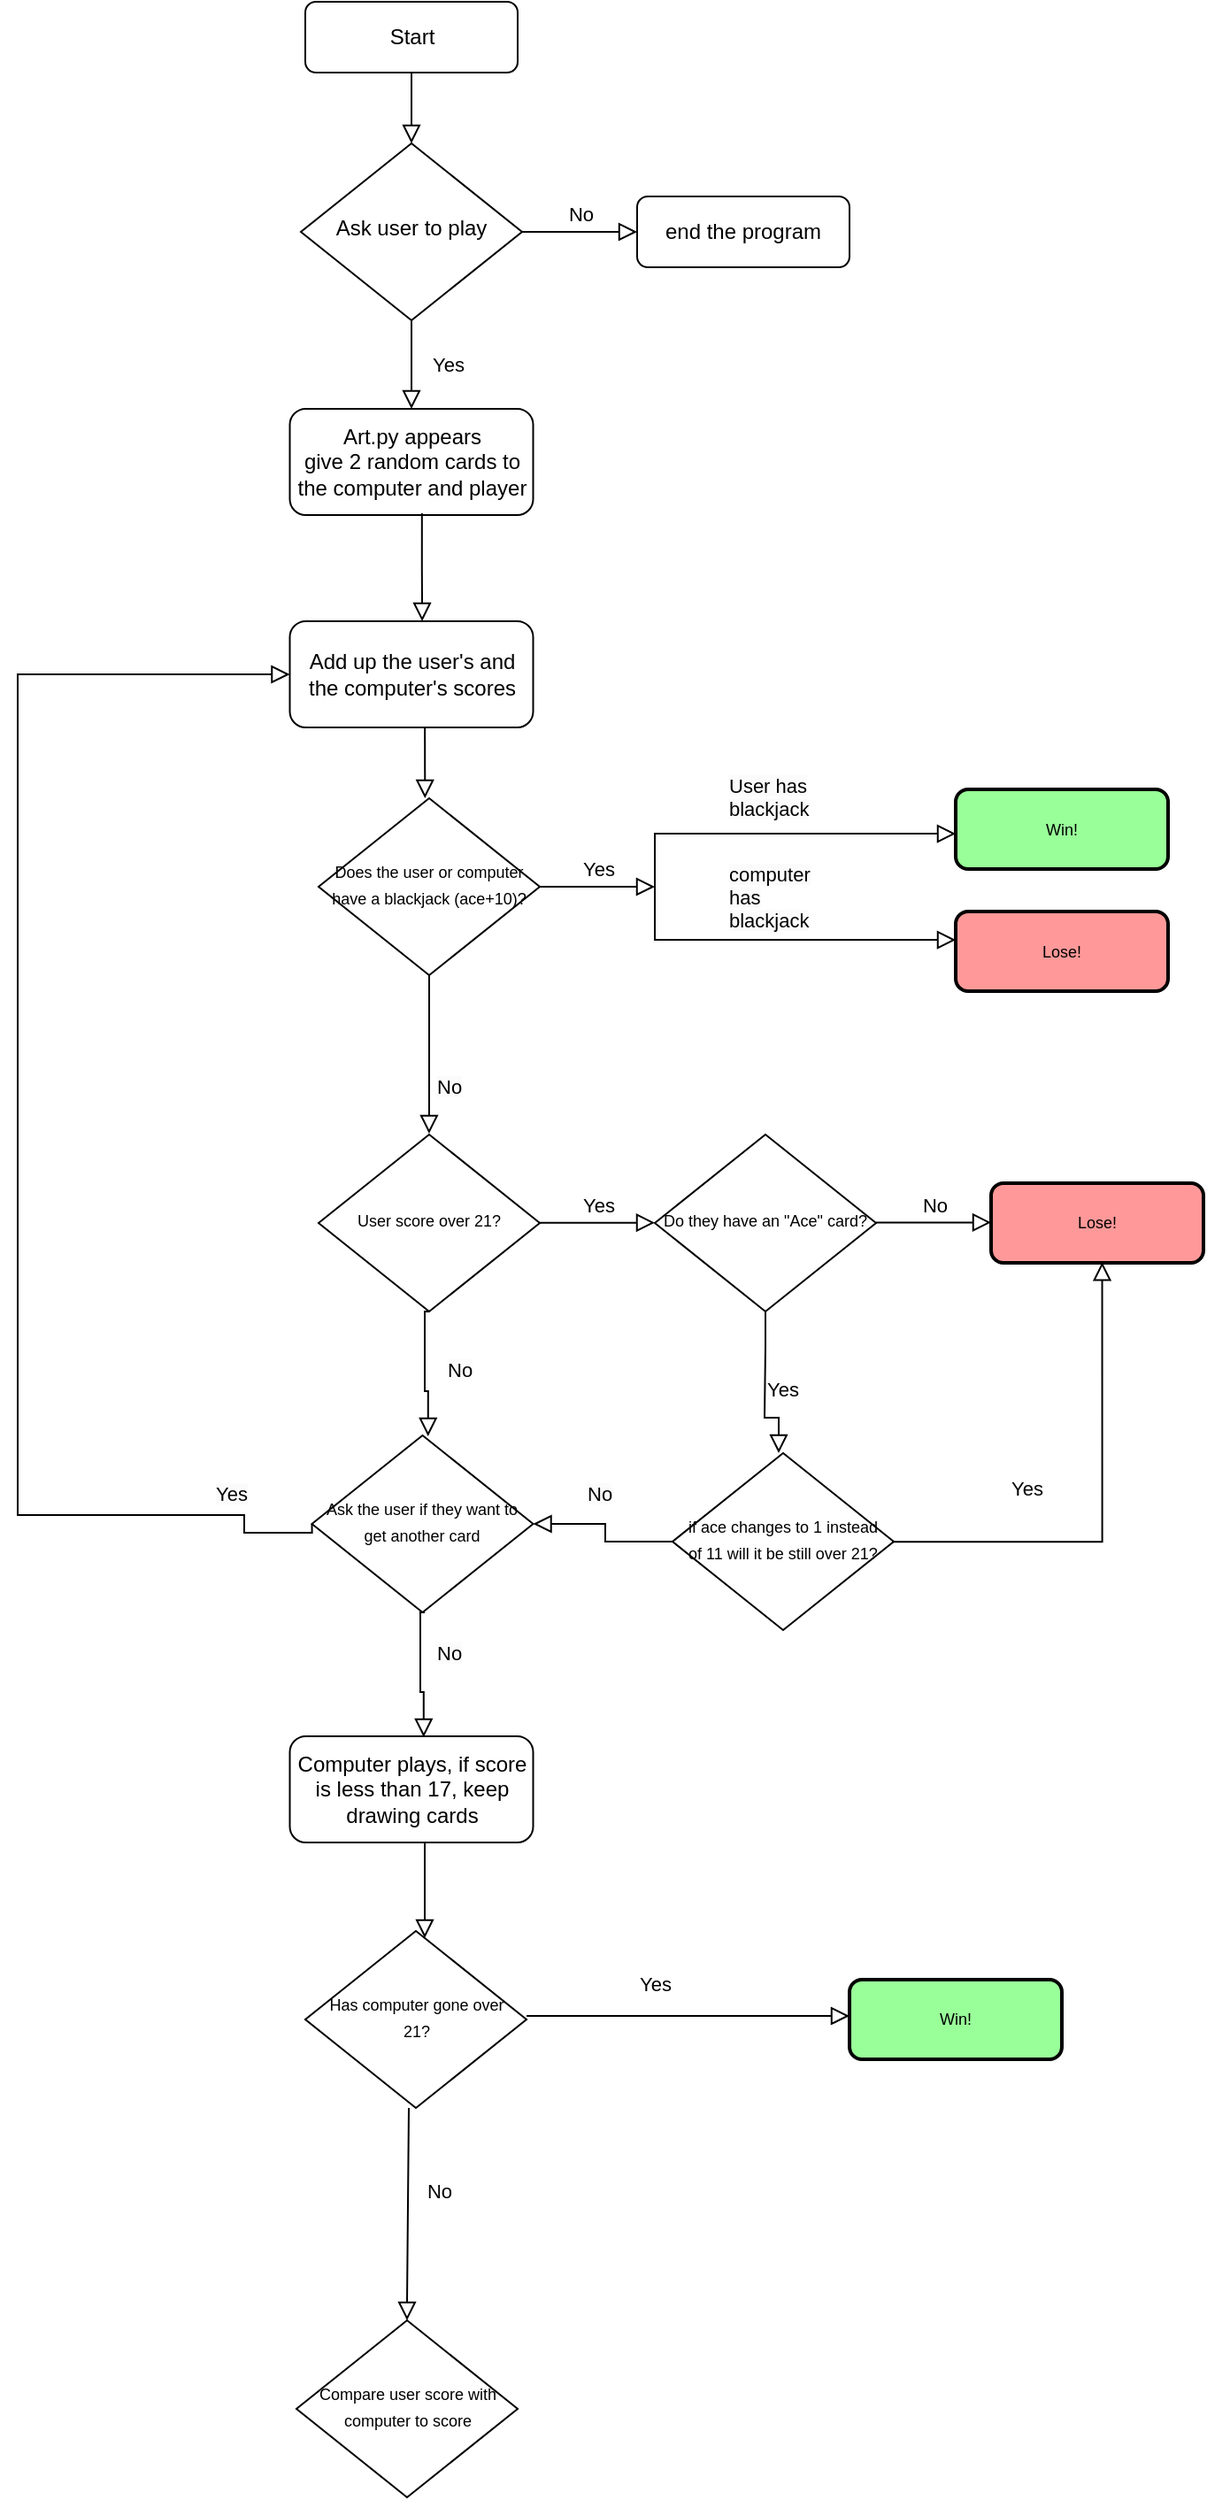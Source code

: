 <mxfile version="20.8.5" type="github">
  <diagram id="C5RBs43oDa-KdzZeNtuy" name="Page-1">
    <mxGraphModel dx="1018" dy="646" grid="1" gridSize="10" guides="1" tooltips="1" connect="1" arrows="1" fold="1" page="1" pageScale="1" pageWidth="827" pageHeight="1169" math="0" shadow="0">
      <root>
        <mxCell id="WIyWlLk6GJQsqaUBKTNV-0" />
        <mxCell id="WIyWlLk6GJQsqaUBKTNV-1" parent="WIyWlLk6GJQsqaUBKTNV-0" />
        <mxCell id="WIyWlLk6GJQsqaUBKTNV-2" value="" style="rounded=0;html=1;jettySize=auto;orthogonalLoop=1;fontSize=11;endArrow=block;endFill=0;endSize=8;strokeWidth=1;shadow=0;labelBackgroundColor=none;edgeStyle=orthogonalEdgeStyle;" parent="WIyWlLk6GJQsqaUBKTNV-1" source="WIyWlLk6GJQsqaUBKTNV-3" target="WIyWlLk6GJQsqaUBKTNV-6" edge="1">
          <mxGeometry relative="1" as="geometry" />
        </mxCell>
        <mxCell id="WIyWlLk6GJQsqaUBKTNV-3" value="Start" style="rounded=1;whiteSpace=wrap;html=1;fontSize=12;glass=0;strokeWidth=1;shadow=0;" parent="WIyWlLk6GJQsqaUBKTNV-1" vertex="1">
          <mxGeometry x="172.5" y="70" width="120" height="40" as="geometry" />
        </mxCell>
        <mxCell id="WIyWlLk6GJQsqaUBKTNV-4" value="Yes" style="rounded=0;html=1;jettySize=auto;orthogonalLoop=1;fontSize=11;endArrow=block;endFill=0;endSize=8;strokeWidth=1;shadow=0;labelBackgroundColor=none;edgeStyle=orthogonalEdgeStyle;" parent="WIyWlLk6GJQsqaUBKTNV-1" source="WIyWlLk6GJQsqaUBKTNV-6" edge="1">
          <mxGeometry y="20" relative="1" as="geometry">
            <mxPoint as="offset" />
            <mxPoint x="232.5" y="300" as="targetPoint" />
          </mxGeometry>
        </mxCell>
        <mxCell id="WIyWlLk6GJQsqaUBKTNV-5" value="No" style="edgeStyle=orthogonalEdgeStyle;rounded=0;html=1;jettySize=auto;orthogonalLoop=1;fontSize=11;endArrow=block;endFill=0;endSize=8;strokeWidth=1;shadow=0;labelBackgroundColor=none;" parent="WIyWlLk6GJQsqaUBKTNV-1" source="WIyWlLk6GJQsqaUBKTNV-6" target="WIyWlLk6GJQsqaUBKTNV-7" edge="1">
          <mxGeometry y="10" relative="1" as="geometry">
            <mxPoint as="offset" />
          </mxGeometry>
        </mxCell>
        <mxCell id="WIyWlLk6GJQsqaUBKTNV-6" value="Ask user to play" style="rhombus;whiteSpace=wrap;html=1;shadow=0;fontFamily=Helvetica;fontSize=12;align=center;strokeWidth=1;spacing=6;spacingTop=-4;" parent="WIyWlLk6GJQsqaUBKTNV-1" vertex="1">
          <mxGeometry x="170" y="150" width="125" height="100" as="geometry" />
        </mxCell>
        <mxCell id="WIyWlLk6GJQsqaUBKTNV-7" value="end the program" style="rounded=1;whiteSpace=wrap;html=1;fontSize=12;glass=0;strokeWidth=1;shadow=0;" parent="WIyWlLk6GJQsqaUBKTNV-1" vertex="1">
          <mxGeometry x="360" y="180" width="120" height="40" as="geometry" />
        </mxCell>
        <mxCell id="7bwbReD94zH6a7A578yX-1" value="Art.py appears&lt;br&gt;give 2 random cards to the computer and player" style="rounded=1;whiteSpace=wrap;html=1;fontSize=12;glass=0;strokeWidth=1;shadow=0;" vertex="1" parent="WIyWlLk6GJQsqaUBKTNV-1">
          <mxGeometry x="163.75" y="300" width="137.5" height="60" as="geometry" />
        </mxCell>
        <mxCell id="7bwbReD94zH6a7A578yX-4" value="" style="rounded=0;html=1;jettySize=auto;orthogonalLoop=1;fontSize=11;endArrow=block;endFill=0;endSize=8;strokeWidth=1;shadow=0;labelBackgroundColor=none;edgeStyle=orthogonalEdgeStyle;exitX=0.543;exitY=0.984;exitDx=0;exitDy=0;exitPerimeter=0;" edge="1" parent="WIyWlLk6GJQsqaUBKTNV-1" source="7bwbReD94zH6a7A578yX-1">
          <mxGeometry y="20" relative="1" as="geometry">
            <mxPoint as="offset" />
            <mxPoint x="238.55" y="370" as="sourcePoint" />
            <mxPoint x="238.55" y="420" as="targetPoint" />
          </mxGeometry>
        </mxCell>
        <mxCell id="7bwbReD94zH6a7A578yX-7" value="Add up the user&#39;s and the computer&#39;s scores" style="rounded=1;whiteSpace=wrap;html=1;fontSize=12;glass=0;strokeWidth=1;shadow=0;" vertex="1" parent="WIyWlLk6GJQsqaUBKTNV-1">
          <mxGeometry x="163.75" y="420" width="137.5" height="60" as="geometry" />
        </mxCell>
        <mxCell id="7bwbReD94zH6a7A578yX-8" value="&lt;font style=&quot;font-size: 9px;&quot;&gt;Does the user or computer have a blackjack (ace+10)?&lt;/font&gt;" style="rhombus;whiteSpace=wrap;html=1;shadow=0;fontFamily=Helvetica;fontSize=12;align=center;strokeWidth=1;spacing=6;spacingTop=-4;" vertex="1" parent="WIyWlLk6GJQsqaUBKTNV-1">
          <mxGeometry x="180" y="520" width="125" height="100" as="geometry" />
        </mxCell>
        <mxCell id="7bwbReD94zH6a7A578yX-10" value="" style="rounded=0;html=1;jettySize=auto;orthogonalLoop=1;fontSize=11;endArrow=block;endFill=0;endSize=8;strokeWidth=1;shadow=0;labelBackgroundColor=none;edgeStyle=orthogonalEdgeStyle;exitX=0.555;exitY=1.009;exitDx=0;exitDy=0;exitPerimeter=0;" edge="1" parent="WIyWlLk6GJQsqaUBKTNV-1" source="7bwbReD94zH6a7A578yX-7">
          <mxGeometry y="20" relative="1" as="geometry">
            <mxPoint as="offset" />
            <mxPoint x="240.003" y="459.04" as="sourcePoint" />
            <mxPoint x="240.14" y="520" as="targetPoint" />
            <Array as="points" />
          </mxGeometry>
        </mxCell>
        <mxCell id="7bwbReD94zH6a7A578yX-11" value="" style="rounded=0;html=1;jettySize=auto;orthogonalLoop=1;fontSize=11;endArrow=block;endFill=0;endSize=8;strokeWidth=1;shadow=0;labelBackgroundColor=none;edgeStyle=orthogonalEdgeStyle;exitX=0.5;exitY=1;exitDx=0;exitDy=0;" edge="1" parent="WIyWlLk6GJQsqaUBKTNV-1" source="7bwbReD94zH6a7A578yX-8">
          <mxGeometry y="20" relative="1" as="geometry">
            <mxPoint as="offset" />
            <mxPoint x="242.382" y="670" as="sourcePoint" />
            <mxPoint x="242.46" y="709.46" as="targetPoint" />
            <Array as="points" />
          </mxGeometry>
        </mxCell>
        <mxCell id="7bwbReD94zH6a7A578yX-13" value="&lt;span style=&quot;color: rgb(0, 0, 0); font-family: Helvetica; font-size: 11px; font-style: normal; font-variant-ligatures: normal; font-variant-caps: normal; font-weight: 400; letter-spacing: normal; orphans: 2; text-align: center; text-indent: 0px; text-transform: none; widows: 2; word-spacing: 0px; -webkit-text-stroke-width: 0px; background-color: rgb(251, 251, 251); text-decoration-thickness: initial; text-decoration-style: initial; text-decoration-color: initial; float: none; display: inline !important;&quot;&gt;No&lt;/span&gt;" style="text;whiteSpace=wrap;html=1;fontSize=9;" vertex="1" parent="WIyWlLk6GJQsqaUBKTNV-1">
          <mxGeometry x="245" y="670" width="50" height="40" as="geometry" />
        </mxCell>
        <mxCell id="7bwbReD94zH6a7A578yX-15" value="Yes" style="edgeStyle=orthogonalEdgeStyle;rounded=0;html=1;jettySize=auto;orthogonalLoop=1;fontSize=11;endArrow=block;endFill=0;endSize=8;strokeWidth=1;shadow=0;labelBackgroundColor=none;" edge="1" parent="WIyWlLk6GJQsqaUBKTNV-1">
          <mxGeometry y="10" relative="1" as="geometry">
            <mxPoint as="offset" />
            <mxPoint x="305" y="570" as="sourcePoint" />
            <mxPoint x="370" y="570" as="targetPoint" />
          </mxGeometry>
        </mxCell>
        <mxCell id="7bwbReD94zH6a7A578yX-16" value="Win!" style="rounded=1;whiteSpace=wrap;html=1;absoluteArcSize=1;arcSize=14;strokeWidth=2;fontSize=9;fillColor=#99FF99;" vertex="1" parent="WIyWlLk6GJQsqaUBKTNV-1">
          <mxGeometry x="540" y="515" width="120" height="45" as="geometry" />
        </mxCell>
        <mxCell id="7bwbReD94zH6a7A578yX-18" value="" style="edgeStyle=orthogonalEdgeStyle;rounded=0;html=1;jettySize=auto;orthogonalLoop=1;fontSize=11;endArrow=block;endFill=0;endSize=8;strokeWidth=1;shadow=0;labelBackgroundColor=none;entryX=0;entryY=0.556;entryDx=0;entryDy=0;entryPerimeter=0;" edge="1" parent="WIyWlLk6GJQsqaUBKTNV-1" target="7bwbReD94zH6a7A578yX-16">
          <mxGeometry x="0.151" relative="1" as="geometry">
            <mxPoint as="offset" />
            <mxPoint x="370" y="570" as="sourcePoint" />
            <mxPoint x="530" y="540" as="targetPoint" />
            <Array as="points">
              <mxPoint x="370" y="540" />
            </Array>
          </mxGeometry>
        </mxCell>
        <mxCell id="7bwbReD94zH6a7A578yX-19" value="" style="edgeStyle=orthogonalEdgeStyle;rounded=0;html=1;jettySize=auto;orthogonalLoop=1;fontSize=11;endArrow=block;endFill=0;endSize=8;strokeWidth=1;shadow=0;labelBackgroundColor=none;entryX=0;entryY=0.356;entryDx=0;entryDy=0;entryPerimeter=0;" edge="1" parent="WIyWlLk6GJQsqaUBKTNV-1" target="7bwbReD94zH6a7A578yX-20">
          <mxGeometry x="0.151" relative="1" as="geometry">
            <mxPoint as="offset" />
            <mxPoint x="370" y="570" as="sourcePoint" />
            <mxPoint x="530" y="600" as="targetPoint" />
            <Array as="points">
              <mxPoint x="370" y="600" />
            </Array>
          </mxGeometry>
        </mxCell>
        <mxCell id="7bwbReD94zH6a7A578yX-20" value="Lose!" style="rounded=1;whiteSpace=wrap;html=1;absoluteArcSize=1;arcSize=14;strokeWidth=2;fontSize=9;fillColor=#FF9999;" vertex="1" parent="WIyWlLk6GJQsqaUBKTNV-1">
          <mxGeometry x="540" y="584" width="120" height="45" as="geometry" />
        </mxCell>
        <mxCell id="7bwbReD94zH6a7A578yX-21" value="&lt;span style=&quot;color: rgb(0, 0, 0); font-family: Helvetica; font-size: 11px; font-style: normal; font-variant-ligatures: normal; font-variant-caps: normal; font-weight: 400; letter-spacing: normal; orphans: 2; text-align: center; text-indent: 0px; text-transform: none; widows: 2; word-spacing: 0px; -webkit-text-stroke-width: 0px; background-color: rgb(251, 251, 251); text-decoration-thickness: initial; text-decoration-style: initial; text-decoration-color: initial; float: none; display: inline !important;&quot;&gt;User has blackjack&lt;/span&gt;" style="text;whiteSpace=wrap;html=1;fontSize=9;" vertex="1" parent="WIyWlLk6GJQsqaUBKTNV-1">
          <mxGeometry x="410" y="500" width="50" height="40" as="geometry" />
        </mxCell>
        <mxCell id="7bwbReD94zH6a7A578yX-22" value="&lt;span style=&quot;color: rgb(0, 0, 0); font-family: Helvetica; font-size: 11px; font-style: normal; font-variant-ligatures: normal; font-variant-caps: normal; font-weight: 400; letter-spacing: normal; orphans: 2; text-align: center; text-indent: 0px; text-transform: none; widows: 2; word-spacing: 0px; -webkit-text-stroke-width: 0px; background-color: rgb(251, 251, 251); text-decoration-thickness: initial; text-decoration-style: initial; text-decoration-color: initial; float: none; display: inline !important;&quot;&gt;computer has blackjack&lt;/span&gt;" style="text;whiteSpace=wrap;html=1;fontSize=9;" vertex="1" parent="WIyWlLk6GJQsqaUBKTNV-1">
          <mxGeometry x="410" y="550" width="50" height="40" as="geometry" />
        </mxCell>
        <mxCell id="7bwbReD94zH6a7A578yX-23" value="&lt;font style=&quot;font-size: 9px;&quot;&gt;User score over 21?&lt;/font&gt;" style="rhombus;whiteSpace=wrap;html=1;shadow=0;fontFamily=Helvetica;fontSize=12;align=center;strokeWidth=1;spacing=6;spacingTop=-4;" vertex="1" parent="WIyWlLk6GJQsqaUBKTNV-1">
          <mxGeometry x="180" y="710" width="125" height="100" as="geometry" />
        </mxCell>
        <mxCell id="7bwbReD94zH6a7A578yX-24" value="Yes" style="edgeStyle=orthogonalEdgeStyle;rounded=0;html=1;jettySize=auto;orthogonalLoop=1;fontSize=11;endArrow=block;endFill=0;endSize=8;strokeWidth=1;shadow=0;labelBackgroundColor=none;" edge="1" parent="WIyWlLk6GJQsqaUBKTNV-1">
          <mxGeometry y="10" relative="1" as="geometry">
            <mxPoint as="offset" />
            <mxPoint x="305" y="759.83" as="sourcePoint" />
            <mxPoint x="370" y="759.83" as="targetPoint" />
          </mxGeometry>
        </mxCell>
        <mxCell id="7bwbReD94zH6a7A578yX-25" value="&lt;font style=&quot;font-size: 9px;&quot;&gt;Do they have an &quot;Ace&quot; card?&lt;/font&gt;" style="rhombus;whiteSpace=wrap;html=1;shadow=0;fontFamily=Helvetica;fontSize=12;align=center;strokeWidth=1;spacing=6;spacingTop=-4;" vertex="1" parent="WIyWlLk6GJQsqaUBKTNV-1">
          <mxGeometry x="370" y="710" width="125" height="100" as="geometry" />
        </mxCell>
        <mxCell id="7bwbReD94zH6a7A578yX-26" value="No" style="edgeStyle=orthogonalEdgeStyle;rounded=0;html=1;jettySize=auto;orthogonalLoop=1;fontSize=11;endArrow=block;endFill=0;endSize=8;strokeWidth=1;shadow=0;labelBackgroundColor=none;" edge="1" parent="WIyWlLk6GJQsqaUBKTNV-1">
          <mxGeometry y="10" relative="1" as="geometry">
            <mxPoint as="offset" />
            <mxPoint x="495" y="759.71" as="sourcePoint" />
            <mxPoint x="560" y="759.71" as="targetPoint" />
          </mxGeometry>
        </mxCell>
        <mxCell id="7bwbReD94zH6a7A578yX-27" value="Lose!" style="rounded=1;whiteSpace=wrap;html=1;absoluteArcSize=1;arcSize=14;strokeWidth=2;fontSize=9;fillColor=#FF9999;" vertex="1" parent="WIyWlLk6GJQsqaUBKTNV-1">
          <mxGeometry x="560" y="737.5" width="120" height="45" as="geometry" />
        </mxCell>
        <mxCell id="7bwbReD94zH6a7A578yX-28" value="Yes" style="edgeStyle=orthogonalEdgeStyle;rounded=0;html=1;jettySize=auto;orthogonalLoop=1;fontSize=11;endArrow=block;endFill=0;endSize=8;strokeWidth=1;shadow=0;labelBackgroundColor=none;exitX=0.5;exitY=1;exitDx=0;exitDy=0;" edge="1" parent="WIyWlLk6GJQsqaUBKTNV-1" source="7bwbReD94zH6a7A578yX-25">
          <mxGeometry y="10" relative="1" as="geometry">
            <mxPoint as="offset" />
            <mxPoint x="410" y="830.0" as="sourcePoint" />
            <mxPoint x="440" y="890" as="targetPoint" />
            <Array as="points">
              <mxPoint x="433" y="830" />
              <mxPoint x="432" y="830" />
              <mxPoint x="432" y="870" />
              <mxPoint x="440" y="870" />
            </Array>
          </mxGeometry>
        </mxCell>
        <mxCell id="7bwbReD94zH6a7A578yX-29" value="&lt;font style=&quot;font-size: 9px;&quot;&gt;if ace changes to 1 instead of 11 will it be still over 21?&lt;/font&gt;" style="rhombus;whiteSpace=wrap;html=1;shadow=0;fontFamily=Helvetica;fontSize=12;align=center;strokeWidth=1;spacing=6;spacingTop=-4;" vertex="1" parent="WIyWlLk6GJQsqaUBKTNV-1">
          <mxGeometry x="380" y="890" width="125" height="100" as="geometry" />
        </mxCell>
        <mxCell id="7bwbReD94zH6a7A578yX-30" value="Yes" style="edgeStyle=orthogonalEdgeStyle;rounded=0;html=1;jettySize=auto;orthogonalLoop=1;fontSize=11;endArrow=block;endFill=0;endSize=8;strokeWidth=1;shadow=0;labelBackgroundColor=none;exitX=0.993;exitY=0.501;exitDx=0;exitDy=0;exitPerimeter=0;entryX=0.523;entryY=0.992;entryDx=0;entryDy=0;entryPerimeter=0;" edge="1" parent="WIyWlLk6GJQsqaUBKTNV-1" source="7bwbReD94zH6a7A578yX-29" target="7bwbReD94zH6a7A578yX-27">
          <mxGeometry x="-0.451" y="30" relative="1" as="geometry">
            <mxPoint as="offset" />
            <mxPoint x="510" y="940" as="sourcePoint" />
            <mxPoint x="600" y="940" as="targetPoint" />
            <Array as="points">
              <mxPoint x="623" y="940" />
            </Array>
          </mxGeometry>
        </mxCell>
        <mxCell id="7bwbReD94zH6a7A578yX-31" value="&lt;font style=&quot;font-size: 9px;&quot;&gt;Ask the user if they want to get another card&lt;/font&gt;" style="rhombus;whiteSpace=wrap;html=1;shadow=0;fontFamily=Helvetica;fontSize=12;align=center;strokeWidth=1;spacing=6;spacingTop=-4;" vertex="1" parent="WIyWlLk6GJQsqaUBKTNV-1">
          <mxGeometry x="176.25" y="880" width="125" height="100" as="geometry" />
        </mxCell>
        <mxCell id="7bwbReD94zH6a7A578yX-33" value="" style="rounded=0;html=1;jettySize=auto;orthogonalLoop=1;fontSize=11;endArrow=block;endFill=0;endSize=8;strokeWidth=1;shadow=0;labelBackgroundColor=none;edgeStyle=orthogonalEdgeStyle;exitX=0.5;exitY=1;exitDx=0;exitDy=0;entryX=0.525;entryY=0.005;entryDx=0;entryDy=0;entryPerimeter=0;" edge="1" parent="WIyWlLk6GJQsqaUBKTNV-1" target="7bwbReD94zH6a7A578yX-31">
          <mxGeometry y="20" relative="1" as="geometry">
            <mxPoint as="offset" />
            <mxPoint x="242.45" y="810" as="sourcePoint" />
            <mxPoint x="242.41" y="899.46" as="targetPoint" />
            <Array as="points">
              <mxPoint x="240" y="810" />
              <mxPoint x="240" y="855" />
              <mxPoint x="242" y="855" />
            </Array>
          </mxGeometry>
        </mxCell>
        <mxCell id="7bwbReD94zH6a7A578yX-34" value="&lt;span style=&quot;color: rgb(0, 0, 0); font-family: Helvetica; font-size: 11px; font-style: normal; font-variant-ligatures: normal; font-variant-caps: normal; font-weight: 400; letter-spacing: normal; orphans: 2; text-align: center; text-indent: 0px; text-transform: none; widows: 2; word-spacing: 0px; -webkit-text-stroke-width: 0px; background-color: rgb(251, 251, 251); text-decoration-thickness: initial; text-decoration-style: initial; text-decoration-color: initial; float: none; display: inline !important;&quot;&gt;No&lt;/span&gt;" style="text;whiteSpace=wrap;html=1;fontSize=9;" vertex="1" parent="WIyWlLk6GJQsqaUBKTNV-1">
          <mxGeometry x="251.25" y="830" width="50" height="40" as="geometry" />
        </mxCell>
        <mxCell id="7bwbReD94zH6a7A578yX-35" value="" style="rounded=0;html=1;jettySize=auto;orthogonalLoop=1;fontSize=11;endArrow=block;endFill=0;endSize=8;strokeWidth=1;shadow=0;labelBackgroundColor=none;edgeStyle=orthogonalEdgeStyle;exitX=0;exitY=0.5;exitDx=0;exitDy=0;entryX=1;entryY=0.5;entryDx=0;entryDy=0;" edge="1" parent="WIyWlLk6GJQsqaUBKTNV-1" source="7bwbReD94zH6a7A578yX-29" target="7bwbReD94zH6a7A578yX-31">
          <mxGeometry y="20" relative="1" as="geometry">
            <mxPoint as="offset" />
            <mxPoint x="342.45" y="894.75" as="sourcePoint" />
            <mxPoint x="341.875" y="965.25" as="targetPoint" />
            <Array as="points">
              <mxPoint x="342" y="940" />
              <mxPoint x="342" y="930" />
            </Array>
          </mxGeometry>
        </mxCell>
        <mxCell id="7bwbReD94zH6a7A578yX-36" value="&lt;span style=&quot;color: rgb(0, 0, 0); font-family: Helvetica; font-size: 11px; font-style: normal; font-variant-ligatures: normal; font-variant-caps: normal; font-weight: 400; letter-spacing: normal; orphans: 2; text-align: center; text-indent: 0px; text-transform: none; widows: 2; word-spacing: 0px; -webkit-text-stroke-width: 0px; background-color: rgb(251, 251, 251); text-decoration-thickness: initial; text-decoration-style: initial; text-decoration-color: initial; float: none; display: inline !important;&quot;&gt;No&lt;/span&gt;" style="text;whiteSpace=wrap;html=1;fontSize=9;" vertex="1" parent="WIyWlLk6GJQsqaUBKTNV-1">
          <mxGeometry x="330" y="900" width="50" height="40" as="geometry" />
        </mxCell>
        <mxCell id="7bwbReD94zH6a7A578yX-37" value="" style="rounded=0;html=1;jettySize=auto;orthogonalLoop=1;fontSize=11;endArrow=block;endFill=0;endSize=8;strokeWidth=1;shadow=0;labelBackgroundColor=none;edgeStyle=orthogonalEdgeStyle;exitX=0;exitY=0.5;exitDx=0;exitDy=0;entryX=0;entryY=0.5;entryDx=0;entryDy=0;" edge="1" parent="WIyWlLk6GJQsqaUBKTNV-1" source="7bwbReD94zH6a7A578yX-31" target="7bwbReD94zH6a7A578yX-7">
          <mxGeometry y="20" relative="1" as="geometry">
            <mxPoint as="offset" />
            <mxPoint x="176.25" y="935" as="sourcePoint" />
            <mxPoint x="10" y="440" as="targetPoint" />
            <Array as="points">
              <mxPoint x="176" y="935" />
              <mxPoint x="138" y="935" />
              <mxPoint x="138" y="925" />
              <mxPoint x="10" y="925" />
              <mxPoint x="10" y="450" />
            </Array>
          </mxGeometry>
        </mxCell>
        <mxCell id="7bwbReD94zH6a7A578yX-38" value="&lt;span style=&quot;color: rgb(0, 0, 0); font-family: Helvetica; font-size: 11px; font-style: normal; font-variant-ligatures: normal; font-variant-caps: normal; font-weight: 400; letter-spacing: normal; orphans: 2; text-align: center; text-indent: 0px; text-transform: none; widows: 2; word-spacing: 0px; -webkit-text-stroke-width: 0px; background-color: rgb(251, 251, 251); text-decoration-thickness: initial; text-decoration-style: initial; text-decoration-color: initial; float: none; display: inline !important;&quot;&gt;Yes&lt;/span&gt;" style="text;whiteSpace=wrap;html=1;fontSize=9;" vertex="1" parent="WIyWlLk6GJQsqaUBKTNV-1">
          <mxGeometry x="120" y="900" width="50" height="40" as="geometry" />
        </mxCell>
        <mxCell id="7bwbReD94zH6a7A578yX-39" value="" style="rounded=0;html=1;jettySize=auto;orthogonalLoop=1;fontSize=11;endArrow=block;endFill=0;endSize=8;strokeWidth=1;shadow=0;labelBackgroundColor=none;edgeStyle=orthogonalEdgeStyle;exitX=0.5;exitY=1;exitDx=0;exitDy=0;entryX=0.525;entryY=0.005;entryDx=0;entryDy=0;entryPerimeter=0;" edge="1" parent="WIyWlLk6GJQsqaUBKTNV-1">
          <mxGeometry y="20" relative="1" as="geometry">
            <mxPoint as="offset" />
            <mxPoint x="239.97" y="980" as="sourcePoint" />
            <mxPoint x="239.395" y="1050.5" as="targetPoint" />
            <Array as="points">
              <mxPoint x="237.52" y="980" />
              <mxPoint x="237.52" y="1025" />
              <mxPoint x="239.52" y="1025" />
            </Array>
          </mxGeometry>
        </mxCell>
        <mxCell id="7bwbReD94zH6a7A578yX-40" value="&lt;span style=&quot;color: rgb(0, 0, 0); font-family: Helvetica; font-size: 11px; font-style: normal; font-variant-ligatures: normal; font-variant-caps: normal; font-weight: 400; letter-spacing: normal; orphans: 2; text-align: center; text-indent: 0px; text-transform: none; widows: 2; word-spacing: 0px; -webkit-text-stroke-width: 0px; background-color: rgb(251, 251, 251); text-decoration-thickness: initial; text-decoration-style: initial; text-decoration-color: initial; float: none; display: inline !important;&quot;&gt;No&lt;/span&gt;" style="text;whiteSpace=wrap;html=1;fontSize=9;" vertex="1" parent="WIyWlLk6GJQsqaUBKTNV-1">
          <mxGeometry x="245" y="990" width="50" height="40" as="geometry" />
        </mxCell>
        <mxCell id="7bwbReD94zH6a7A578yX-42" value="Computer plays, if score is less than 17, keep drawing cards" style="rounded=1;whiteSpace=wrap;html=1;fontSize=12;glass=0;strokeWidth=1;shadow=0;" vertex="1" parent="WIyWlLk6GJQsqaUBKTNV-1">
          <mxGeometry x="163.75" y="1050" width="137.5" height="60" as="geometry" />
        </mxCell>
        <mxCell id="7bwbReD94zH6a7A578yX-43" value="&lt;font style=&quot;font-size: 9px;&quot;&gt;Has computer gone over 21?&lt;/font&gt;" style="rhombus;whiteSpace=wrap;html=1;shadow=0;fontFamily=Helvetica;fontSize=12;align=center;strokeWidth=1;spacing=6;spacingTop=-4;" vertex="1" parent="WIyWlLk6GJQsqaUBKTNV-1">
          <mxGeometry x="172.5" y="1160" width="125" height="100" as="geometry" />
        </mxCell>
        <mxCell id="7bwbReD94zH6a7A578yX-44" value="Yes" style="edgeStyle=orthogonalEdgeStyle;rounded=0;html=1;jettySize=auto;orthogonalLoop=1;fontSize=11;endArrow=block;endFill=0;endSize=8;strokeWidth=1;shadow=0;labelBackgroundColor=none;exitX=0.993;exitY=0.501;exitDx=0;exitDy=0;exitPerimeter=0;" edge="1" parent="WIyWlLk6GJQsqaUBKTNV-1">
          <mxGeometry x="-0.205" y="18" relative="1" as="geometry">
            <mxPoint as="offset" />
            <mxPoint x="297.495" y="1207.96" as="sourcePoint" />
            <mxPoint x="480" y="1208" as="targetPoint" />
            <Array as="points">
              <mxPoint x="416.37" y="1207.86" />
            </Array>
          </mxGeometry>
        </mxCell>
        <mxCell id="7bwbReD94zH6a7A578yX-45" value="Win!" style="rounded=1;whiteSpace=wrap;html=1;absoluteArcSize=1;arcSize=14;strokeWidth=2;fontSize=9;fillColor=#99FF99;" vertex="1" parent="WIyWlLk6GJQsqaUBKTNV-1">
          <mxGeometry x="480" y="1187.5" width="120" height="45" as="geometry" />
        </mxCell>
        <mxCell id="7bwbReD94zH6a7A578yX-46" value="" style="edgeStyle=orthogonalEdgeStyle;rounded=0;html=1;jettySize=auto;orthogonalLoop=1;fontSize=11;endArrow=block;endFill=0;endSize=8;strokeWidth=1;shadow=0;labelBackgroundColor=none;exitX=0.993;exitY=0.501;exitDx=0;exitDy=0;exitPerimeter=0;" edge="1" parent="WIyWlLk6GJQsqaUBKTNV-1" target="7bwbReD94zH6a7A578yX-43">
          <mxGeometry x="-0.205" y="18" relative="1" as="geometry">
            <mxPoint as="offset" />
            <mxPoint x="232.705" y="1110" as="sourcePoint" />
            <mxPoint x="235" y="1150" as="targetPoint" />
            <Array as="points">
              <mxPoint x="240" y="1110" />
            </Array>
          </mxGeometry>
        </mxCell>
        <mxCell id="7bwbReD94zH6a7A578yX-47" value="No" style="edgeStyle=orthogonalEdgeStyle;rounded=0;html=1;jettySize=auto;orthogonalLoop=1;fontSize=11;endArrow=block;endFill=0;endSize=8;strokeWidth=1;shadow=0;labelBackgroundColor=none;exitX=0.993;exitY=0.501;exitDx=0;exitDy=0;exitPerimeter=0;" edge="1" parent="WIyWlLk6GJQsqaUBKTNV-1">
          <mxGeometry x="-0.205" y="18" relative="1" as="geometry">
            <mxPoint as="offset" />
            <mxPoint x="230.995" y="1260" as="sourcePoint" />
            <mxPoint x="230" y="1380" as="targetPoint" />
            <Array as="points">
              <mxPoint x="230" y="1260" />
              <mxPoint x="230" y="1370" />
            </Array>
          </mxGeometry>
        </mxCell>
        <mxCell id="7bwbReD94zH6a7A578yX-48" value="&lt;font style=&quot;font-size: 9px;&quot;&gt;Compare user score with computer to score&lt;/font&gt;" style="rhombus;whiteSpace=wrap;html=1;shadow=0;fontFamily=Helvetica;fontSize=12;align=center;strokeWidth=1;spacing=6;spacingTop=-4;" vertex="1" parent="WIyWlLk6GJQsqaUBKTNV-1">
          <mxGeometry x="167.5" y="1380" width="125" height="100" as="geometry" />
        </mxCell>
      </root>
    </mxGraphModel>
  </diagram>
</mxfile>

